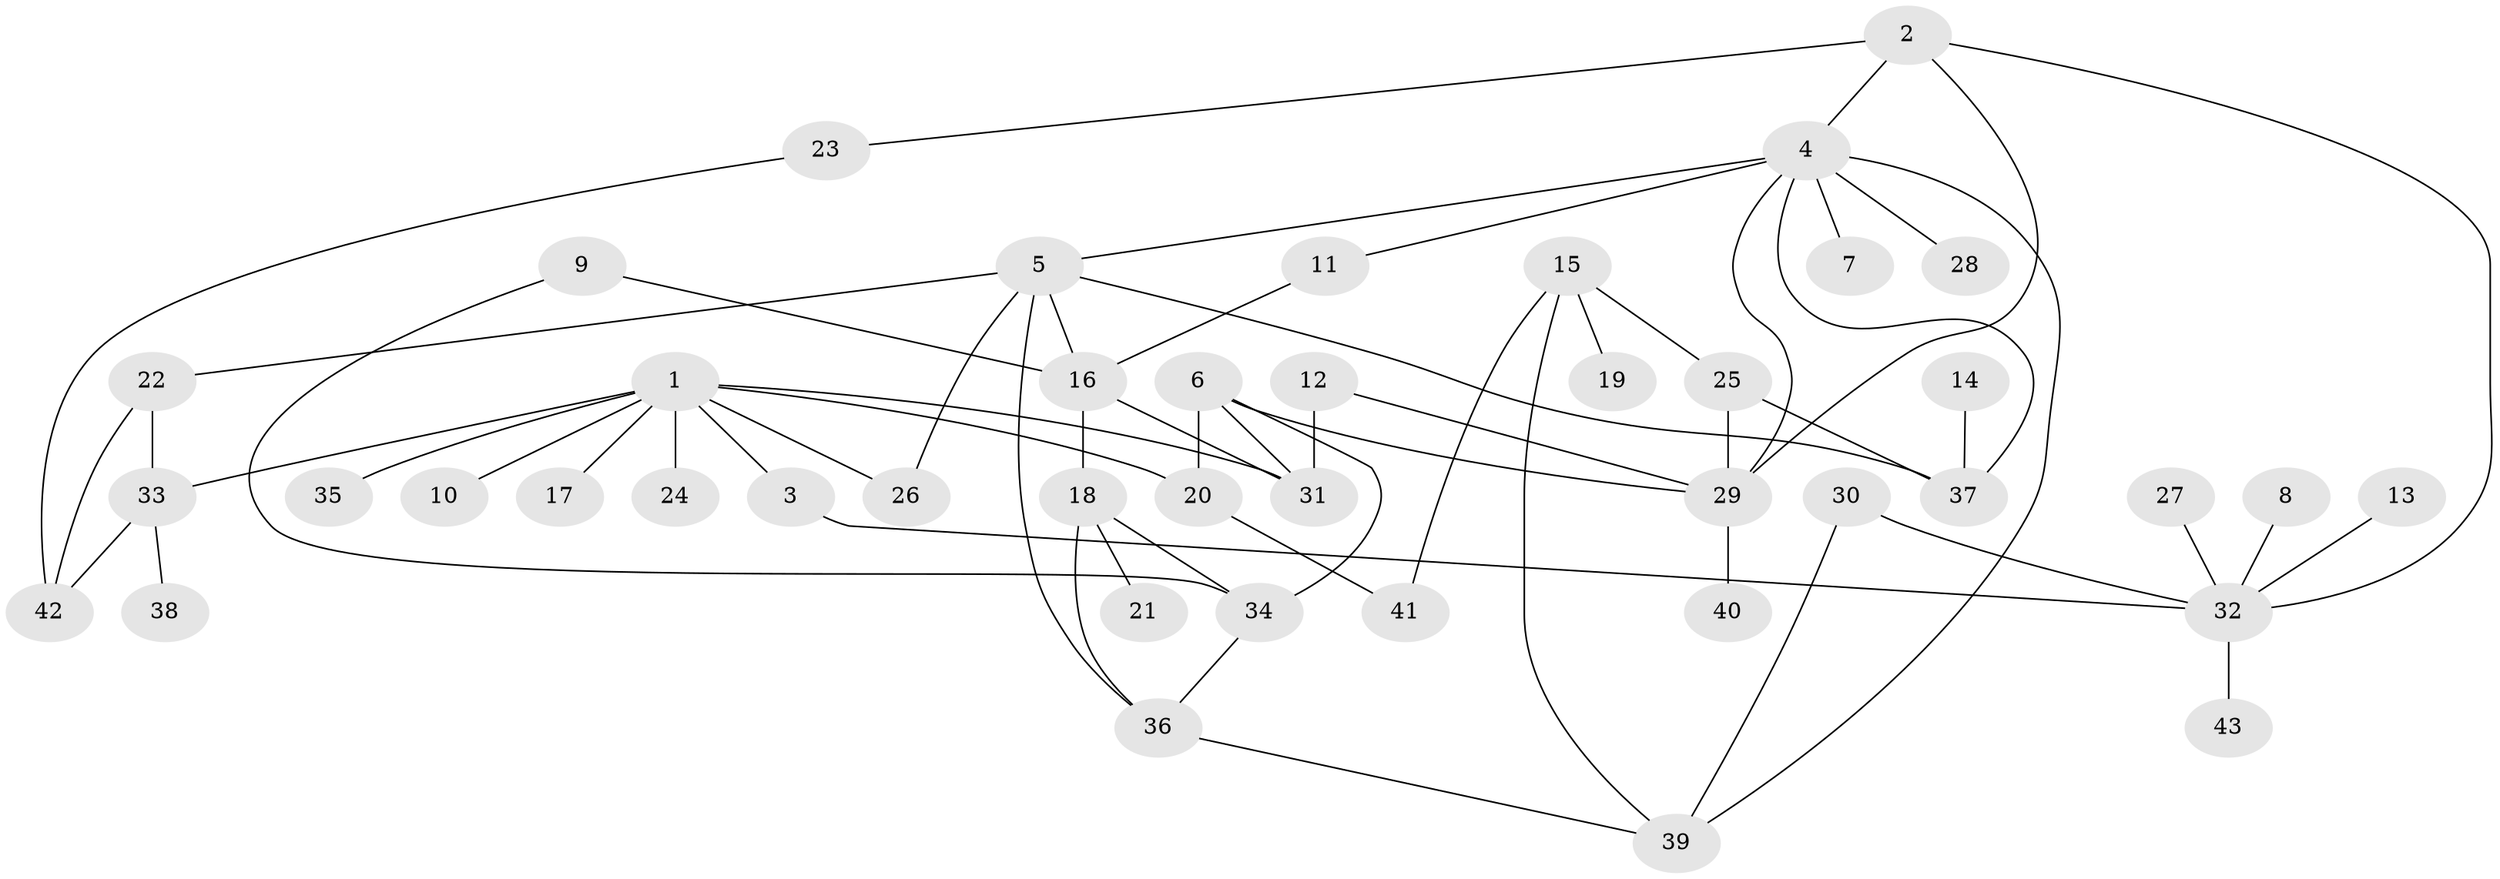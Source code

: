 // original degree distribution, {2: 0.3411764705882353, 5: 0.09411764705882353, 6: 0.047058823529411764, 3: 0.12941176470588237, 4: 0.09411764705882353, 1: 0.29411764705882354}
// Generated by graph-tools (version 1.1) at 2025/25/03/09/25 03:25:30]
// undirected, 43 vertices, 62 edges
graph export_dot {
graph [start="1"]
  node [color=gray90,style=filled];
  1;
  2;
  3;
  4;
  5;
  6;
  7;
  8;
  9;
  10;
  11;
  12;
  13;
  14;
  15;
  16;
  17;
  18;
  19;
  20;
  21;
  22;
  23;
  24;
  25;
  26;
  27;
  28;
  29;
  30;
  31;
  32;
  33;
  34;
  35;
  36;
  37;
  38;
  39;
  40;
  41;
  42;
  43;
  1 -- 3 [weight=1.0];
  1 -- 10 [weight=1.0];
  1 -- 17 [weight=1.0];
  1 -- 20 [weight=1.0];
  1 -- 24 [weight=1.0];
  1 -- 26 [weight=1.0];
  1 -- 31 [weight=1.0];
  1 -- 33 [weight=1.0];
  1 -- 35 [weight=1.0];
  2 -- 4 [weight=1.0];
  2 -- 23 [weight=1.0];
  2 -- 29 [weight=1.0];
  2 -- 32 [weight=1.0];
  3 -- 32 [weight=1.0];
  4 -- 5 [weight=1.0];
  4 -- 7 [weight=1.0];
  4 -- 11 [weight=1.0];
  4 -- 28 [weight=1.0];
  4 -- 29 [weight=1.0];
  4 -- 37 [weight=1.0];
  4 -- 39 [weight=1.0];
  5 -- 16 [weight=1.0];
  5 -- 22 [weight=1.0];
  5 -- 26 [weight=1.0];
  5 -- 36 [weight=1.0];
  5 -- 37 [weight=1.0];
  6 -- 20 [weight=1.0];
  6 -- 29 [weight=1.0];
  6 -- 31 [weight=1.0];
  6 -- 34 [weight=1.0];
  8 -- 32 [weight=1.0];
  9 -- 16 [weight=1.0];
  9 -- 34 [weight=1.0];
  11 -- 16 [weight=1.0];
  12 -- 29 [weight=1.0];
  12 -- 31 [weight=1.0];
  13 -- 32 [weight=1.0];
  14 -- 37 [weight=1.0];
  15 -- 19 [weight=1.0];
  15 -- 25 [weight=1.0];
  15 -- 39 [weight=1.0];
  15 -- 41 [weight=1.0];
  16 -- 18 [weight=1.0];
  16 -- 31 [weight=1.0];
  18 -- 21 [weight=2.0];
  18 -- 34 [weight=1.0];
  18 -- 36 [weight=1.0];
  20 -- 41 [weight=1.0];
  22 -- 33 [weight=1.0];
  22 -- 42 [weight=1.0];
  23 -- 42 [weight=1.0];
  25 -- 29 [weight=1.0];
  25 -- 37 [weight=1.0];
  27 -- 32 [weight=1.0];
  29 -- 40 [weight=1.0];
  30 -- 32 [weight=1.0];
  30 -- 39 [weight=1.0];
  32 -- 43 [weight=2.0];
  33 -- 38 [weight=1.0];
  33 -- 42 [weight=1.0];
  34 -- 36 [weight=1.0];
  36 -- 39 [weight=1.0];
}
